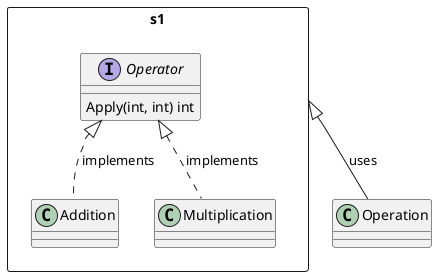 @startuml

Operation --up|> s1 : uses

package "s1" <<rectangle>> {
    interface Operator {
        Apply(int, int) int
    }

    Addition ..up|>Operator : implements
    Multiplication ..up|>Operator : implements
}

@enduml